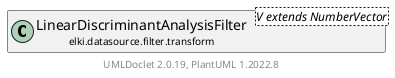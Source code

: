 @startuml
    remove .*\.(Instance|Par|Parameterizer|Factory)$
    set namespaceSeparator none
    hide empty fields
    hide empty methods

    class "<size:14>LinearDiscriminantAnalysisFilter.Par\n<size:10>elki.datasource.filter.transform" as elki.datasource.filter.transform.LinearDiscriminantAnalysisFilter.Par<V extends NumberVector> [[LinearDiscriminantAnalysisFilter.Par.html]] {
        +make(): LinearDiscriminantAnalysisFilter<V extends NumberVector>
    }

    abstract class "<size:14>AbstractSupervisedProjectionVectorFilter.Par\n<size:10>elki.datasource.filter.transform" as elki.datasource.filter.transform.AbstractSupervisedProjectionVectorFilter.Par<V extends NumberVector>
    class "<size:14>LinearDiscriminantAnalysisFilter\n<size:10>elki.datasource.filter.transform" as elki.datasource.filter.transform.LinearDiscriminantAnalysisFilter<V extends NumberVector> [[LinearDiscriminantAnalysisFilter.html]]

    elki.datasource.filter.transform.AbstractSupervisedProjectionVectorFilter.Par <|-- elki.datasource.filter.transform.LinearDiscriminantAnalysisFilter.Par
    elki.datasource.filter.transform.LinearDiscriminantAnalysisFilter +-- elki.datasource.filter.transform.LinearDiscriminantAnalysisFilter.Par

    center footer UMLDoclet 2.0.19, PlantUML 1.2022.8
@enduml
